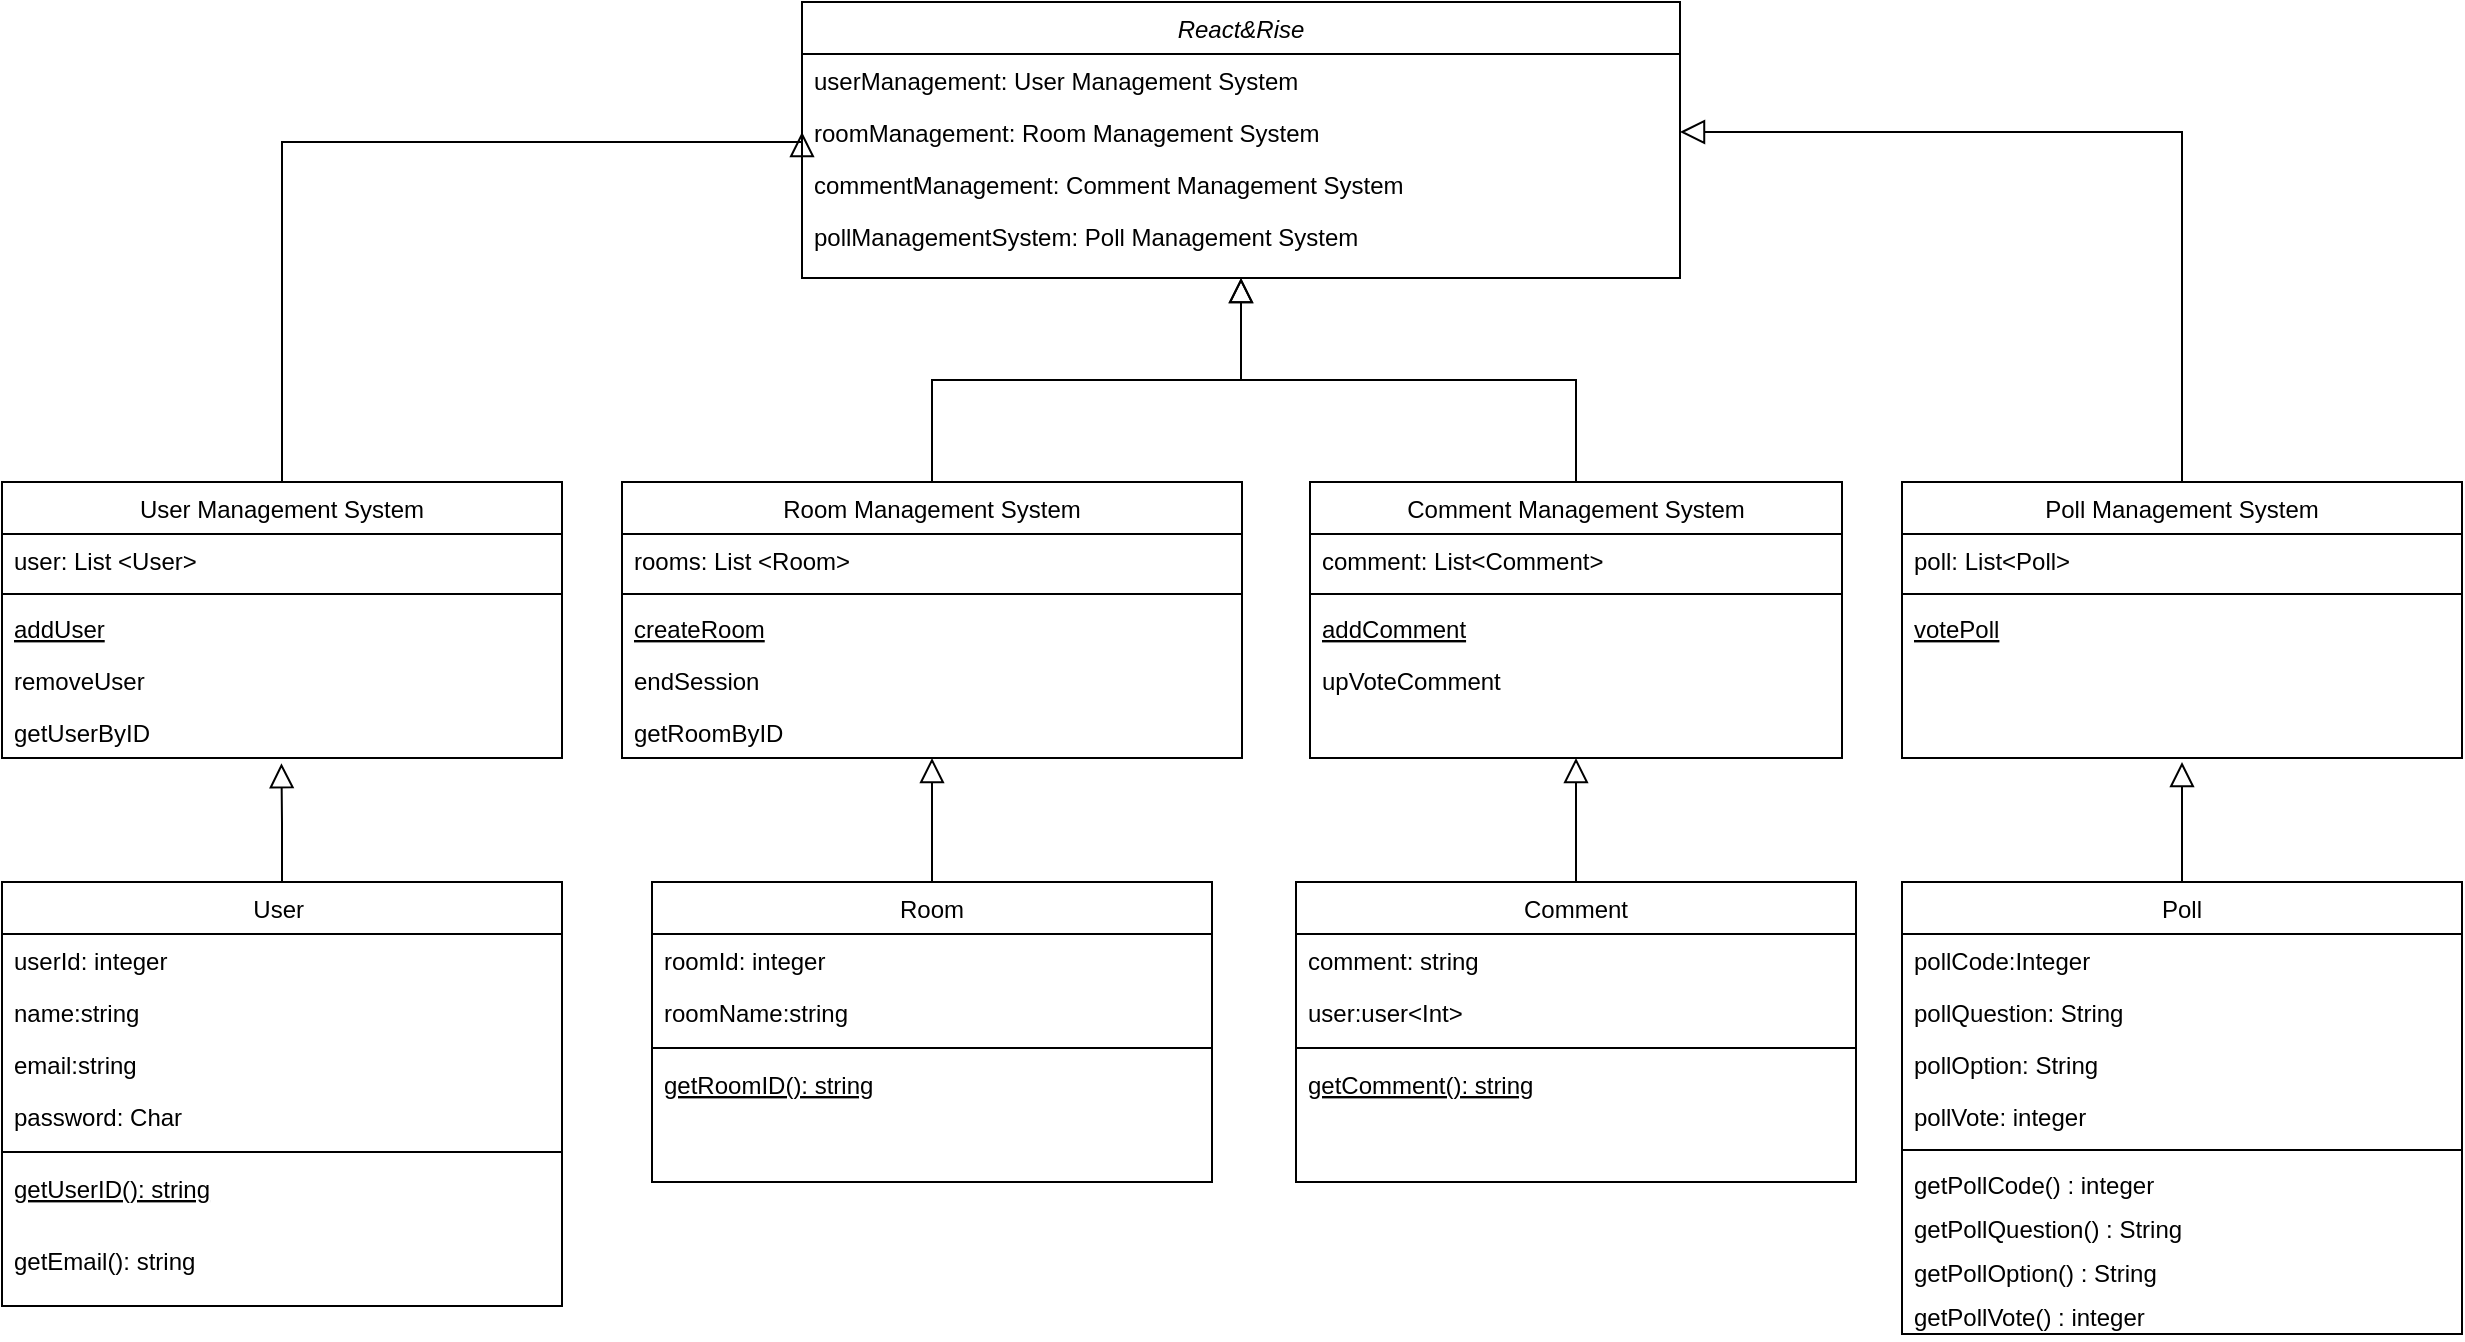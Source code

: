 <mxfile version="24.4.4" type="device">
  <diagram id="C5RBs43oDa-KdzZeNtuy" name="Page-1">
    <mxGraphModel dx="2547" dy="804" grid="1" gridSize="10" guides="1" tooltips="1" connect="1" arrows="1" fold="1" page="1" pageScale="1" pageWidth="827" pageHeight="1169" math="0" shadow="0">
      <root>
        <mxCell id="WIyWlLk6GJQsqaUBKTNV-0" />
        <mxCell id="WIyWlLk6GJQsqaUBKTNV-1" parent="WIyWlLk6GJQsqaUBKTNV-0" />
        <mxCell id="zkfFHV4jXpPFQw0GAbJ--0" value="React&amp;Rise" style="swimlane;fontStyle=2;align=center;verticalAlign=top;childLayout=stackLayout;horizontal=1;startSize=26;horizontalStack=0;resizeParent=1;resizeLast=0;collapsible=1;marginBottom=0;rounded=0;shadow=0;strokeWidth=1;" parent="WIyWlLk6GJQsqaUBKTNV-1" vertex="1">
          <mxGeometry x="80" y="120" width="439" height="138" as="geometry">
            <mxRectangle x="220" y="120" width="160" height="26" as="alternateBounds" />
          </mxGeometry>
        </mxCell>
        <mxCell id="zkfFHV4jXpPFQw0GAbJ--1" value="userManagement: User Management System" style="text;align=left;verticalAlign=top;spacingLeft=4;spacingRight=4;overflow=hidden;rotatable=0;points=[[0,0.5],[1,0.5]];portConstraint=eastwest;" parent="zkfFHV4jXpPFQw0GAbJ--0" vertex="1">
          <mxGeometry y="26" width="439" height="26" as="geometry" />
        </mxCell>
        <mxCell id="zkfFHV4jXpPFQw0GAbJ--2" value="roomManagement: Room Management System" style="text;align=left;verticalAlign=top;spacingLeft=4;spacingRight=4;overflow=hidden;rotatable=0;points=[[0,0.5],[1,0.5]];portConstraint=eastwest;rounded=0;shadow=0;html=0;" parent="zkfFHV4jXpPFQw0GAbJ--0" vertex="1">
          <mxGeometry y="52" width="439" height="26" as="geometry" />
        </mxCell>
        <mxCell id="zkfFHV4jXpPFQw0GAbJ--3" value="commentManagement: Comment Management System" style="text;align=left;verticalAlign=top;spacingLeft=4;spacingRight=4;overflow=hidden;rotatable=0;points=[[0,0.5],[1,0.5]];portConstraint=eastwest;rounded=0;shadow=0;html=0;" parent="zkfFHV4jXpPFQw0GAbJ--0" vertex="1">
          <mxGeometry y="78" width="439" height="26" as="geometry" />
        </mxCell>
        <mxCell id="1mAZuWajhqKFeiXTBiTl-0" value="pollManagementSystem: Poll Management System" style="text;align=left;verticalAlign=top;spacingLeft=4;spacingRight=4;overflow=hidden;rotatable=0;points=[[0,0.5],[1,0.5]];portConstraint=eastwest;rounded=0;shadow=0;html=0;" vertex="1" parent="zkfFHV4jXpPFQw0GAbJ--0">
          <mxGeometry y="104" width="439" height="26" as="geometry" />
        </mxCell>
        <mxCell id="zkfFHV4jXpPFQw0GAbJ--6" value="Room Management System" style="swimlane;fontStyle=0;align=center;verticalAlign=top;childLayout=stackLayout;horizontal=1;startSize=26;horizontalStack=0;resizeParent=1;resizeLast=0;collapsible=1;marginBottom=0;rounded=0;shadow=0;strokeWidth=1;" parent="WIyWlLk6GJQsqaUBKTNV-1" vertex="1">
          <mxGeometry x="-10" y="360" width="310" height="138" as="geometry">
            <mxRectangle x="130" y="380" width="160" height="26" as="alternateBounds" />
          </mxGeometry>
        </mxCell>
        <mxCell id="zkfFHV4jXpPFQw0GAbJ--7" value="rooms: List &lt;Room&gt;" style="text;align=left;verticalAlign=top;spacingLeft=4;spacingRight=4;overflow=hidden;rotatable=0;points=[[0,0.5],[1,0.5]];portConstraint=eastwest;" parent="zkfFHV4jXpPFQw0GAbJ--6" vertex="1">
          <mxGeometry y="26" width="310" height="26" as="geometry" />
        </mxCell>
        <mxCell id="zkfFHV4jXpPFQw0GAbJ--9" value="" style="line;html=1;strokeWidth=1;align=left;verticalAlign=middle;spacingTop=-1;spacingLeft=3;spacingRight=3;rotatable=0;labelPosition=right;points=[];portConstraint=eastwest;" parent="zkfFHV4jXpPFQw0GAbJ--6" vertex="1">
          <mxGeometry y="52" width="310" height="8" as="geometry" />
        </mxCell>
        <mxCell id="zkfFHV4jXpPFQw0GAbJ--10" value="createRoom" style="text;align=left;verticalAlign=top;spacingLeft=4;spacingRight=4;overflow=hidden;rotatable=0;points=[[0,0.5],[1,0.5]];portConstraint=eastwest;fontStyle=4" parent="zkfFHV4jXpPFQw0GAbJ--6" vertex="1">
          <mxGeometry y="60" width="310" height="26" as="geometry" />
        </mxCell>
        <mxCell id="zkfFHV4jXpPFQw0GAbJ--11" value="endSession" style="text;align=left;verticalAlign=top;spacingLeft=4;spacingRight=4;overflow=hidden;rotatable=0;points=[[0,0.5],[1,0.5]];portConstraint=eastwest;" parent="zkfFHV4jXpPFQw0GAbJ--6" vertex="1">
          <mxGeometry y="86" width="310" height="26" as="geometry" />
        </mxCell>
        <mxCell id="KJpdo32W-rYyyBqjFa2O-0" value="getRoomByID" style="text;align=left;verticalAlign=top;spacingLeft=4;spacingRight=4;overflow=hidden;rotatable=0;points=[[0,0.5],[1,0.5]];portConstraint=eastwest;" parent="zkfFHV4jXpPFQw0GAbJ--6" vertex="1">
          <mxGeometry y="112" width="310" height="26" as="geometry" />
        </mxCell>
        <mxCell id="zkfFHV4jXpPFQw0GAbJ--12" value="" style="endArrow=block;endSize=10;endFill=0;shadow=0;strokeWidth=1;rounded=0;curved=0;edgeStyle=elbowEdgeStyle;elbow=vertical;" parent="WIyWlLk6GJQsqaUBKTNV-1" source="zkfFHV4jXpPFQw0GAbJ--6" target="zkfFHV4jXpPFQw0GAbJ--0" edge="1">
          <mxGeometry width="160" relative="1" as="geometry">
            <mxPoint x="200" y="203" as="sourcePoint" />
            <mxPoint x="200" y="203" as="targetPoint" />
          </mxGeometry>
        </mxCell>
        <mxCell id="XWBizEtA3IkraYU-7G9M-1" value="Comment Management System" style="swimlane;fontStyle=0;align=center;verticalAlign=top;childLayout=stackLayout;horizontal=1;startSize=26;horizontalStack=0;resizeParent=1;resizeLast=0;collapsible=1;marginBottom=0;rounded=0;shadow=0;strokeWidth=1;" parent="WIyWlLk6GJQsqaUBKTNV-1" vertex="1">
          <mxGeometry x="334" y="360" width="266" height="138" as="geometry">
            <mxRectangle x="130" y="380" width="160" height="26" as="alternateBounds" />
          </mxGeometry>
        </mxCell>
        <mxCell id="XWBizEtA3IkraYU-7G9M-2" value="comment: List&lt;Comment&gt;" style="text;align=left;verticalAlign=top;spacingLeft=4;spacingRight=4;overflow=hidden;rotatable=0;points=[[0,0.5],[1,0.5]];portConstraint=eastwest;" parent="XWBizEtA3IkraYU-7G9M-1" vertex="1">
          <mxGeometry y="26" width="266" height="26" as="geometry" />
        </mxCell>
        <mxCell id="XWBizEtA3IkraYU-7G9M-4" value="" style="line;html=1;strokeWidth=1;align=left;verticalAlign=middle;spacingTop=-1;spacingLeft=3;spacingRight=3;rotatable=0;labelPosition=right;points=[];portConstraint=eastwest;" parent="XWBizEtA3IkraYU-7G9M-1" vertex="1">
          <mxGeometry y="52" width="266" height="8" as="geometry" />
        </mxCell>
        <mxCell id="XWBizEtA3IkraYU-7G9M-5" value="addComment" style="text;align=left;verticalAlign=top;spacingLeft=4;spacingRight=4;overflow=hidden;rotatable=0;points=[[0,0.5],[1,0.5]];portConstraint=eastwest;fontStyle=4" parent="XWBizEtA3IkraYU-7G9M-1" vertex="1">
          <mxGeometry y="60" width="266" height="26" as="geometry" />
        </mxCell>
        <mxCell id="XWBizEtA3IkraYU-7G9M-6" value="upVoteComment" style="text;align=left;verticalAlign=top;spacingLeft=4;spacingRight=4;overflow=hidden;rotatable=0;points=[[0,0.5],[1,0.5]];portConstraint=eastwest;" parent="XWBizEtA3IkraYU-7G9M-1" vertex="1">
          <mxGeometry y="86" width="266" height="26" as="geometry" />
        </mxCell>
        <mxCell id="XWBizEtA3IkraYU-7G9M-8" value="" style="endArrow=block;endSize=10;endFill=0;shadow=0;strokeWidth=1;rounded=0;curved=0;edgeStyle=elbowEdgeStyle;elbow=vertical;" parent="WIyWlLk6GJQsqaUBKTNV-1" source="XWBizEtA3IkraYU-7G9M-1" edge="1">
          <mxGeometry width="160" relative="1" as="geometry">
            <mxPoint x="210" y="370" as="sourcePoint" />
            <mxPoint x="299.5" y="258" as="targetPoint" />
          </mxGeometry>
        </mxCell>
        <mxCell id="XWBizEtA3IkraYU-7G9M-9" value="Poll Management System" style="swimlane;fontStyle=0;align=center;verticalAlign=top;childLayout=stackLayout;horizontal=1;startSize=26;horizontalStack=0;resizeParent=1;resizeLast=0;collapsible=1;marginBottom=0;rounded=0;shadow=0;strokeWidth=1;" parent="WIyWlLk6GJQsqaUBKTNV-1" vertex="1">
          <mxGeometry x="630" y="360" width="280" height="138" as="geometry">
            <mxRectangle x="130" y="380" width="160" height="26" as="alternateBounds" />
          </mxGeometry>
        </mxCell>
        <mxCell id="XWBizEtA3IkraYU-7G9M-10" value="poll: List&lt;Poll&gt;" style="text;align=left;verticalAlign=top;spacingLeft=4;spacingRight=4;overflow=hidden;rotatable=0;points=[[0,0.5],[1,0.5]];portConstraint=eastwest;" parent="XWBizEtA3IkraYU-7G9M-9" vertex="1">
          <mxGeometry y="26" width="280" height="26" as="geometry" />
        </mxCell>
        <mxCell id="XWBizEtA3IkraYU-7G9M-12" value="" style="line;html=1;strokeWidth=1;align=left;verticalAlign=middle;spacingTop=-1;spacingLeft=3;spacingRight=3;rotatable=0;labelPosition=right;points=[];portConstraint=eastwest;" parent="XWBizEtA3IkraYU-7G9M-9" vertex="1">
          <mxGeometry y="52" width="280" height="8" as="geometry" />
        </mxCell>
        <mxCell id="XWBizEtA3IkraYU-7G9M-13" value="votePoll" style="text;align=left;verticalAlign=top;spacingLeft=4;spacingRight=4;overflow=hidden;rotatable=0;points=[[0,0.5],[1,0.5]];portConstraint=eastwest;fontStyle=4" parent="XWBizEtA3IkraYU-7G9M-9" vertex="1">
          <mxGeometry y="60" width="280" height="26" as="geometry" />
        </mxCell>
        <mxCell id="XWBizEtA3IkraYU-7G9M-15" value="User Management System" style="swimlane;fontStyle=0;align=center;verticalAlign=top;childLayout=stackLayout;horizontal=1;startSize=26;horizontalStack=0;resizeParent=1;resizeLast=0;collapsible=1;marginBottom=0;rounded=0;shadow=0;strokeWidth=1;" parent="WIyWlLk6GJQsqaUBKTNV-1" vertex="1">
          <mxGeometry x="-320" y="360" width="280" height="138" as="geometry">
            <mxRectangle x="130" y="380" width="160" height="26" as="alternateBounds" />
          </mxGeometry>
        </mxCell>
        <mxCell id="XWBizEtA3IkraYU-7G9M-16" value="user: List &lt;User&gt;" style="text;align=left;verticalAlign=top;spacingLeft=4;spacingRight=4;overflow=hidden;rotatable=0;points=[[0,0.5],[1,0.5]];portConstraint=eastwest;" parent="XWBizEtA3IkraYU-7G9M-15" vertex="1">
          <mxGeometry y="26" width="280" height="26" as="geometry" />
        </mxCell>
        <mxCell id="XWBizEtA3IkraYU-7G9M-18" value="" style="line;html=1;strokeWidth=1;align=left;verticalAlign=middle;spacingTop=-1;spacingLeft=3;spacingRight=3;rotatable=0;labelPosition=right;points=[];portConstraint=eastwest;" parent="XWBizEtA3IkraYU-7G9M-15" vertex="1">
          <mxGeometry y="52" width="280" height="8" as="geometry" />
        </mxCell>
        <mxCell id="XWBizEtA3IkraYU-7G9M-19" value="addUser" style="text;align=left;verticalAlign=top;spacingLeft=4;spacingRight=4;overflow=hidden;rotatable=0;points=[[0,0.5],[1,0.5]];portConstraint=eastwest;fontStyle=4" parent="XWBizEtA3IkraYU-7G9M-15" vertex="1">
          <mxGeometry y="60" width="280" height="26" as="geometry" />
        </mxCell>
        <mxCell id="XWBizEtA3IkraYU-7G9M-20" value="removeUser" style="text;align=left;verticalAlign=top;spacingLeft=4;spacingRight=4;overflow=hidden;rotatable=0;points=[[0,0.5],[1,0.5]];portConstraint=eastwest;" parent="XWBizEtA3IkraYU-7G9M-15" vertex="1">
          <mxGeometry y="86" width="280" height="26" as="geometry" />
        </mxCell>
        <mxCell id="XWBizEtA3IkraYU-7G9M-47" value="getUserByID" style="text;align=left;verticalAlign=top;spacingLeft=4;spacingRight=4;overflow=hidden;rotatable=0;points=[[0,0.5],[1,0.5]];portConstraint=eastwest;" parent="XWBizEtA3IkraYU-7G9M-15" vertex="1">
          <mxGeometry y="112" width="280" height="26" as="geometry" />
        </mxCell>
        <mxCell id="XWBizEtA3IkraYU-7G9M-21" value="" style="endArrow=block;endSize=10;endFill=0;shadow=0;strokeWidth=1;rounded=0;curved=0;edgeStyle=elbowEdgeStyle;elbow=vertical;exitX=0.5;exitY=0;exitDx=0;exitDy=0;entryX=1;entryY=0.5;entryDx=0;entryDy=0;" parent="WIyWlLk6GJQsqaUBKTNV-1" source="XWBizEtA3IkraYU-7G9M-9" target="zkfFHV4jXpPFQw0GAbJ--2" edge="1">
          <mxGeometry width="160" relative="1" as="geometry">
            <mxPoint x="477" y="370" as="sourcePoint" />
            <mxPoint x="309" y="268" as="targetPoint" />
            <Array as="points">
              <mxPoint x="660" y="185" />
            </Array>
          </mxGeometry>
        </mxCell>
        <mxCell id="XWBizEtA3IkraYU-7G9M-22" value="" style="endArrow=block;endSize=10;endFill=0;shadow=0;strokeWidth=1;rounded=0;curved=0;edgeStyle=elbowEdgeStyle;elbow=vertical;exitX=0.5;exitY=0;exitDx=0;exitDy=0;entryX=0;entryY=0.5;entryDx=0;entryDy=0;" parent="WIyWlLk6GJQsqaUBKTNV-1" source="XWBizEtA3IkraYU-7G9M-15" target="zkfFHV4jXpPFQw0GAbJ--2" edge="1">
          <mxGeometry width="160" relative="1" as="geometry">
            <mxPoint x="155" y="370" as="sourcePoint" />
            <mxPoint x="309" y="268" as="targetPoint" />
            <Array as="points">
              <mxPoint x="-170" y="190" />
            </Array>
          </mxGeometry>
        </mxCell>
        <mxCell id="XWBizEtA3IkraYU-7G9M-23" value="User " style="swimlane;fontStyle=0;align=center;verticalAlign=top;childLayout=stackLayout;horizontal=1;startSize=26;horizontalStack=0;resizeParent=1;resizeLast=0;collapsible=1;marginBottom=0;rounded=0;shadow=0;strokeWidth=1;" parent="WIyWlLk6GJQsqaUBKTNV-1" vertex="1">
          <mxGeometry x="-320" y="560" width="280" height="212" as="geometry">
            <mxRectangle x="130" y="380" width="160" height="26" as="alternateBounds" />
          </mxGeometry>
        </mxCell>
        <mxCell id="XWBizEtA3IkraYU-7G9M-24" value="userId: integer" style="text;align=left;verticalAlign=top;spacingLeft=4;spacingRight=4;overflow=hidden;rotatable=0;points=[[0,0.5],[1,0.5]];portConstraint=eastwest;" parent="XWBizEtA3IkraYU-7G9M-23" vertex="1">
          <mxGeometry y="26" width="280" height="26" as="geometry" />
        </mxCell>
        <mxCell id="XWBizEtA3IkraYU-7G9M-25" value="name:string" style="text;align=left;verticalAlign=top;spacingLeft=4;spacingRight=4;overflow=hidden;rotatable=0;points=[[0,0.5],[1,0.5]];portConstraint=eastwest;rounded=0;shadow=0;html=0;" parent="XWBizEtA3IkraYU-7G9M-23" vertex="1">
          <mxGeometry y="52" width="280" height="26" as="geometry" />
        </mxCell>
        <mxCell id="KJpdo32W-rYyyBqjFa2O-1" value="email:string&#xa;" style="text;align=left;verticalAlign=top;spacingLeft=4;spacingRight=4;overflow=hidden;rotatable=0;points=[[0,0.5],[1,0.5]];portConstraint=eastwest;rounded=0;shadow=0;html=0;" parent="XWBizEtA3IkraYU-7G9M-23" vertex="1">
          <mxGeometry y="78" width="280" height="26" as="geometry" />
        </mxCell>
        <mxCell id="KJpdo32W-rYyyBqjFa2O-2" value="password: Char" style="text;align=left;verticalAlign=top;spacingLeft=4;spacingRight=4;overflow=hidden;rotatable=0;points=[[0,0.5],[1,0.5]];portConstraint=eastwest;rounded=0;shadow=0;html=0;" parent="XWBizEtA3IkraYU-7G9M-23" vertex="1">
          <mxGeometry y="104" width="280" height="26" as="geometry" />
        </mxCell>
        <mxCell id="XWBizEtA3IkraYU-7G9M-26" value="" style="line;html=1;strokeWidth=1;align=left;verticalAlign=middle;spacingTop=-1;spacingLeft=3;spacingRight=3;rotatable=0;labelPosition=right;points=[];portConstraint=eastwest;" parent="XWBizEtA3IkraYU-7G9M-23" vertex="1">
          <mxGeometry y="130" width="280" height="10" as="geometry" />
        </mxCell>
        <mxCell id="XWBizEtA3IkraYU-7G9M-27" value="getUserID(): string" style="text;align=left;verticalAlign=top;spacingLeft=4;spacingRight=4;overflow=hidden;rotatable=0;points=[[0,0.5],[1,0.5]];portConstraint=eastwest;fontStyle=4" parent="XWBizEtA3IkraYU-7G9M-23" vertex="1">
          <mxGeometry y="140" width="280" height="36" as="geometry" />
        </mxCell>
        <mxCell id="XWBizEtA3IkraYU-7G9M-28" value="getEmail(): string" style="text;align=left;verticalAlign=top;spacingLeft=4;spacingRight=4;overflow=hidden;rotatable=0;points=[[0,0.5],[1,0.5]];portConstraint=eastwest;" parent="XWBizEtA3IkraYU-7G9M-23" vertex="1">
          <mxGeometry y="176" width="280" height="26" as="geometry" />
        </mxCell>
        <mxCell id="XWBizEtA3IkraYU-7G9M-41" value="Poll" style="swimlane;fontStyle=0;align=center;verticalAlign=top;childLayout=stackLayout;horizontal=1;startSize=26;horizontalStack=0;resizeParent=1;resizeLast=0;collapsible=1;marginBottom=0;rounded=0;shadow=0;strokeWidth=1;" parent="WIyWlLk6GJQsqaUBKTNV-1" vertex="1">
          <mxGeometry x="630" y="560" width="280" height="226" as="geometry">
            <mxRectangle x="130" y="380" width="160" height="26" as="alternateBounds" />
          </mxGeometry>
        </mxCell>
        <mxCell id="XWBizEtA3IkraYU-7G9M-42" value="pollCode:Integer" style="text;align=left;verticalAlign=top;spacingLeft=4;spacingRight=4;overflow=hidden;rotatable=0;points=[[0,0.5],[1,0.5]];portConstraint=eastwest;" parent="XWBizEtA3IkraYU-7G9M-41" vertex="1">
          <mxGeometry y="26" width="280" height="26" as="geometry" />
        </mxCell>
        <mxCell id="XWBizEtA3IkraYU-7G9M-43" value="pollQuestion: String" style="text;align=left;verticalAlign=top;spacingLeft=4;spacingRight=4;overflow=hidden;rotatable=0;points=[[0,0.5],[1,0.5]];portConstraint=eastwest;rounded=0;shadow=0;html=0;" parent="XWBizEtA3IkraYU-7G9M-41" vertex="1">
          <mxGeometry y="52" width="280" height="26" as="geometry" />
        </mxCell>
        <mxCell id="KJpdo32W-rYyyBqjFa2O-16" value="pollOption: String" style="text;align=left;verticalAlign=top;spacingLeft=4;spacingRight=4;overflow=hidden;rotatable=0;points=[[0,0.5],[1,0.5]];portConstraint=eastwest;rounded=0;shadow=0;html=0;" parent="XWBizEtA3IkraYU-7G9M-41" vertex="1">
          <mxGeometry y="78" width="280" height="26" as="geometry" />
        </mxCell>
        <mxCell id="KJpdo32W-rYyyBqjFa2O-17" value="pollVote: integer" style="text;align=left;verticalAlign=top;spacingLeft=4;spacingRight=4;overflow=hidden;rotatable=0;points=[[0,0.5],[1,0.5]];portConstraint=eastwest;rounded=0;shadow=0;html=0;" parent="XWBizEtA3IkraYU-7G9M-41" vertex="1">
          <mxGeometry y="104" width="280" height="26" as="geometry" />
        </mxCell>
        <mxCell id="XWBizEtA3IkraYU-7G9M-44" value="" style="line;html=1;strokeWidth=1;align=left;verticalAlign=middle;spacingTop=-1;spacingLeft=3;spacingRight=3;rotatable=0;labelPosition=right;points=[];portConstraint=eastwest;" parent="XWBizEtA3IkraYU-7G9M-41" vertex="1">
          <mxGeometry y="130" width="280" height="8" as="geometry" />
        </mxCell>
        <mxCell id="XWBizEtA3IkraYU-7G9M-46" value="getPollCode() : integer" style="text;align=left;verticalAlign=top;spacingLeft=4;spacingRight=4;overflow=hidden;rotatable=0;points=[[0,0.5],[1,0.5]];portConstraint=eastwest;" parent="XWBizEtA3IkraYU-7G9M-41" vertex="1">
          <mxGeometry y="138" width="280" height="22" as="geometry" />
        </mxCell>
        <mxCell id="KJpdo32W-rYyyBqjFa2O-18" value="getPollQuestion() : String" style="text;align=left;verticalAlign=top;spacingLeft=4;spacingRight=4;overflow=hidden;rotatable=0;points=[[0,0.5],[1,0.5]];portConstraint=eastwest;" parent="XWBizEtA3IkraYU-7G9M-41" vertex="1">
          <mxGeometry y="160" width="280" height="22" as="geometry" />
        </mxCell>
        <mxCell id="KJpdo32W-rYyyBqjFa2O-19" value="getPollOption() : String" style="text;align=left;verticalAlign=top;spacingLeft=4;spacingRight=4;overflow=hidden;rotatable=0;points=[[0,0.5],[1,0.5]];portConstraint=eastwest;" parent="XWBizEtA3IkraYU-7G9M-41" vertex="1">
          <mxGeometry y="182" width="280" height="22" as="geometry" />
        </mxCell>
        <mxCell id="KJpdo32W-rYyyBqjFa2O-20" value="getPollVote() : integer" style="text;align=left;verticalAlign=top;spacingLeft=4;spacingRight=4;overflow=hidden;rotatable=0;points=[[0,0.5],[1,0.5]];portConstraint=eastwest;" parent="XWBizEtA3IkraYU-7G9M-41" vertex="1">
          <mxGeometry y="204" width="280" height="22" as="geometry" />
        </mxCell>
        <mxCell id="KJpdo32W-rYyyBqjFa2O-3" value="Room" style="swimlane;fontStyle=0;align=center;verticalAlign=top;childLayout=stackLayout;horizontal=1;startSize=26;horizontalStack=0;resizeParent=1;resizeLast=0;collapsible=1;marginBottom=0;rounded=0;shadow=0;strokeWidth=1;" parent="WIyWlLk6GJQsqaUBKTNV-1" vertex="1">
          <mxGeometry x="5" y="560" width="280" height="150" as="geometry">
            <mxRectangle x="130" y="380" width="160" height="26" as="alternateBounds" />
          </mxGeometry>
        </mxCell>
        <mxCell id="KJpdo32W-rYyyBqjFa2O-4" value="roomId: integer" style="text;align=left;verticalAlign=top;spacingLeft=4;spacingRight=4;overflow=hidden;rotatable=0;points=[[0,0.5],[1,0.5]];portConstraint=eastwest;" parent="KJpdo32W-rYyyBqjFa2O-3" vertex="1">
          <mxGeometry y="26" width="280" height="26" as="geometry" />
        </mxCell>
        <mxCell id="KJpdo32W-rYyyBqjFa2O-5" value="roomName:string" style="text;align=left;verticalAlign=top;spacingLeft=4;spacingRight=4;overflow=hidden;rotatable=0;points=[[0,0.5],[1,0.5]];portConstraint=eastwest;rounded=0;shadow=0;html=0;" parent="KJpdo32W-rYyyBqjFa2O-3" vertex="1">
          <mxGeometry y="52" width="280" height="26" as="geometry" />
        </mxCell>
        <mxCell id="KJpdo32W-rYyyBqjFa2O-8" value="" style="line;html=1;strokeWidth=1;align=left;verticalAlign=middle;spacingTop=-1;spacingLeft=3;spacingRight=3;rotatable=0;labelPosition=right;points=[];portConstraint=eastwest;" parent="KJpdo32W-rYyyBqjFa2O-3" vertex="1">
          <mxGeometry y="78" width="280" height="10" as="geometry" />
        </mxCell>
        <mxCell id="KJpdo32W-rYyyBqjFa2O-9" value="getRoomID(): string" style="text;align=left;verticalAlign=top;spacingLeft=4;spacingRight=4;overflow=hidden;rotatable=0;points=[[0,0.5],[1,0.5]];portConstraint=eastwest;fontStyle=4" parent="KJpdo32W-rYyyBqjFa2O-3" vertex="1">
          <mxGeometry y="88" width="280" height="36" as="geometry" />
        </mxCell>
        <mxCell id="KJpdo32W-rYyyBqjFa2O-11" value="Comment" style="swimlane;fontStyle=0;align=center;verticalAlign=top;childLayout=stackLayout;horizontal=1;startSize=26;horizontalStack=0;resizeParent=1;resizeLast=0;collapsible=1;marginBottom=0;rounded=0;shadow=0;strokeWidth=1;" parent="WIyWlLk6GJQsqaUBKTNV-1" vertex="1">
          <mxGeometry x="327" y="560" width="280" height="150" as="geometry">
            <mxRectangle x="130" y="380" width="160" height="26" as="alternateBounds" />
          </mxGeometry>
        </mxCell>
        <mxCell id="KJpdo32W-rYyyBqjFa2O-12" value="comment: string" style="text;align=left;verticalAlign=top;spacingLeft=4;spacingRight=4;overflow=hidden;rotatable=0;points=[[0,0.5],[1,0.5]];portConstraint=eastwest;" parent="KJpdo32W-rYyyBqjFa2O-11" vertex="1">
          <mxGeometry y="26" width="280" height="26" as="geometry" />
        </mxCell>
        <mxCell id="KJpdo32W-rYyyBqjFa2O-13" value="user:user&lt;Int&gt;" style="text;align=left;verticalAlign=top;spacingLeft=4;spacingRight=4;overflow=hidden;rotatable=0;points=[[0,0.5],[1,0.5]];portConstraint=eastwest;rounded=0;shadow=0;html=0;" parent="KJpdo32W-rYyyBqjFa2O-11" vertex="1">
          <mxGeometry y="52" width="280" height="26" as="geometry" />
        </mxCell>
        <mxCell id="KJpdo32W-rYyyBqjFa2O-14" value="" style="line;html=1;strokeWidth=1;align=left;verticalAlign=middle;spacingTop=-1;spacingLeft=3;spacingRight=3;rotatable=0;labelPosition=right;points=[];portConstraint=eastwest;" parent="KJpdo32W-rYyyBqjFa2O-11" vertex="1">
          <mxGeometry y="78" width="280" height="10" as="geometry" />
        </mxCell>
        <mxCell id="KJpdo32W-rYyyBqjFa2O-15" value="getComment(): string" style="text;align=left;verticalAlign=top;spacingLeft=4;spacingRight=4;overflow=hidden;rotatable=0;points=[[0,0.5],[1,0.5]];portConstraint=eastwest;fontStyle=4" parent="KJpdo32W-rYyyBqjFa2O-11" vertex="1">
          <mxGeometry y="88" width="280" height="36" as="geometry" />
        </mxCell>
        <mxCell id="KJpdo32W-rYyyBqjFa2O-21" value="" style="endArrow=block;endSize=10;endFill=0;shadow=0;strokeWidth=1;rounded=0;curved=0;edgeStyle=elbowEdgeStyle;elbow=vertical;exitX=0.5;exitY=0;exitDx=0;exitDy=0;" parent="WIyWlLk6GJQsqaUBKTNV-1" source="XWBizEtA3IkraYU-7G9M-41" edge="1">
          <mxGeometry width="160" relative="1" as="geometry">
            <mxPoint x="780" y="370" as="sourcePoint" />
            <mxPoint x="770" y="500" as="targetPoint" />
            <Array as="points" />
          </mxGeometry>
        </mxCell>
        <mxCell id="KJpdo32W-rYyyBqjFa2O-22" value="" style="endArrow=block;endSize=10;endFill=0;shadow=0;strokeWidth=1;rounded=0;curved=0;edgeStyle=elbowEdgeStyle;elbow=vertical;exitX=0.5;exitY=0;exitDx=0;exitDy=0;entryX=0.5;entryY=1;entryDx=0;entryDy=0;" parent="WIyWlLk6GJQsqaUBKTNV-1" source="KJpdo32W-rYyyBqjFa2O-11" target="XWBizEtA3IkraYU-7G9M-1" edge="1">
          <mxGeometry width="160" relative="1" as="geometry">
            <mxPoint x="780" y="570" as="sourcePoint" />
            <mxPoint x="780" y="510" as="targetPoint" />
            <Array as="points" />
          </mxGeometry>
        </mxCell>
        <mxCell id="KJpdo32W-rYyyBqjFa2O-23" value="" style="endArrow=block;endSize=10;endFill=0;shadow=0;strokeWidth=1;rounded=0;curved=0;edgeStyle=elbowEdgeStyle;elbow=vertical;exitX=0.5;exitY=0;exitDx=0;exitDy=0;" parent="WIyWlLk6GJQsqaUBKTNV-1" source="KJpdo32W-rYyyBqjFa2O-3" target="KJpdo32W-rYyyBqjFa2O-0" edge="1">
          <mxGeometry width="160" relative="1" as="geometry">
            <mxPoint x="477" y="570" as="sourcePoint" />
            <mxPoint x="477" y="508" as="targetPoint" />
            <Array as="points" />
          </mxGeometry>
        </mxCell>
        <mxCell id="KJpdo32W-rYyyBqjFa2O-24" value="" style="endArrow=block;endSize=10;endFill=0;shadow=0;strokeWidth=1;rounded=0;curved=0;edgeStyle=elbowEdgeStyle;elbow=vertical;entryX=0.499;entryY=1.1;entryDx=0;entryDy=0;entryPerimeter=0;" parent="WIyWlLk6GJQsqaUBKTNV-1" source="XWBizEtA3IkraYU-7G9M-23" target="XWBizEtA3IkraYU-7G9M-47" edge="1">
          <mxGeometry width="160" relative="1" as="geometry">
            <mxPoint x="155" y="570" as="sourcePoint" />
            <mxPoint x="155" y="508" as="targetPoint" />
            <Array as="points" />
          </mxGeometry>
        </mxCell>
      </root>
    </mxGraphModel>
  </diagram>
</mxfile>
